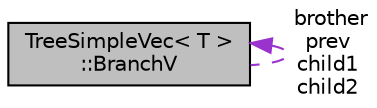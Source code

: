 digraph "TreeSimpleVec&lt; T &gt;::BranchV"
{
 // LATEX_PDF_SIZE
  edge [fontname="Helvetica",fontsize="10",labelfontname="Helvetica",labelfontsize="10"];
  node [fontname="Helvetica",fontsize="10",shape=record];
  Node1 [label="TreeSimpleVec\< T \>\l::BranchV",height=0.2,width=0.4,color="black", fillcolor="grey75", style="filled", fontcolor="black",tooltip="Box representing a branch in a tree. It has four children. Used in TreeNBStruct which is used in Tree..."];
  Node1 -> Node1 [dir="back",color="darkorchid3",fontsize="10",style="dashed",label=" brother\nprev\nchild1\nchild2" ,fontname="Helvetica"];
}
